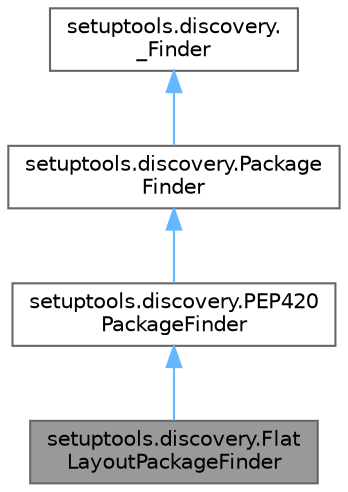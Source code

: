 digraph "setuptools.discovery.FlatLayoutPackageFinder"
{
 // LATEX_PDF_SIZE
  bgcolor="transparent";
  edge [fontname=Helvetica,fontsize=10,labelfontname=Helvetica,labelfontsize=10];
  node [fontname=Helvetica,fontsize=10,shape=box,height=0.2,width=0.4];
  Node1 [id="Node000001",label="setuptools.discovery.Flat\lLayoutPackageFinder",height=0.2,width=0.4,color="gray40", fillcolor="grey60", style="filled", fontcolor="black",tooltip=" "];
  Node2 -> Node1 [id="edge1_Node000001_Node000002",dir="back",color="steelblue1",style="solid",tooltip=" "];
  Node2 [id="Node000002",label="setuptools.discovery.PEP420\lPackageFinder",height=0.2,width=0.4,color="gray40", fillcolor="white", style="filled",URL="$classsetuptools_1_1discovery_1_1_p_e_p420_package_finder.html",tooltip=" "];
  Node3 -> Node2 [id="edge2_Node000002_Node000003",dir="back",color="steelblue1",style="solid",tooltip=" "];
  Node3 [id="Node000003",label="setuptools.discovery.Package\lFinder",height=0.2,width=0.4,color="gray40", fillcolor="white", style="filled",URL="$classsetuptools_1_1discovery_1_1_package_finder.html",tooltip=" "];
  Node4 -> Node3 [id="edge3_Node000003_Node000004",dir="back",color="steelblue1",style="solid",tooltip=" "];
  Node4 [id="Node000004",label="setuptools.discovery.\l_Finder",height=0.2,width=0.4,color="gray40", fillcolor="white", style="filled",URL="$classsetuptools_1_1discovery_1_1___finder.html",tooltip=" "];
}
